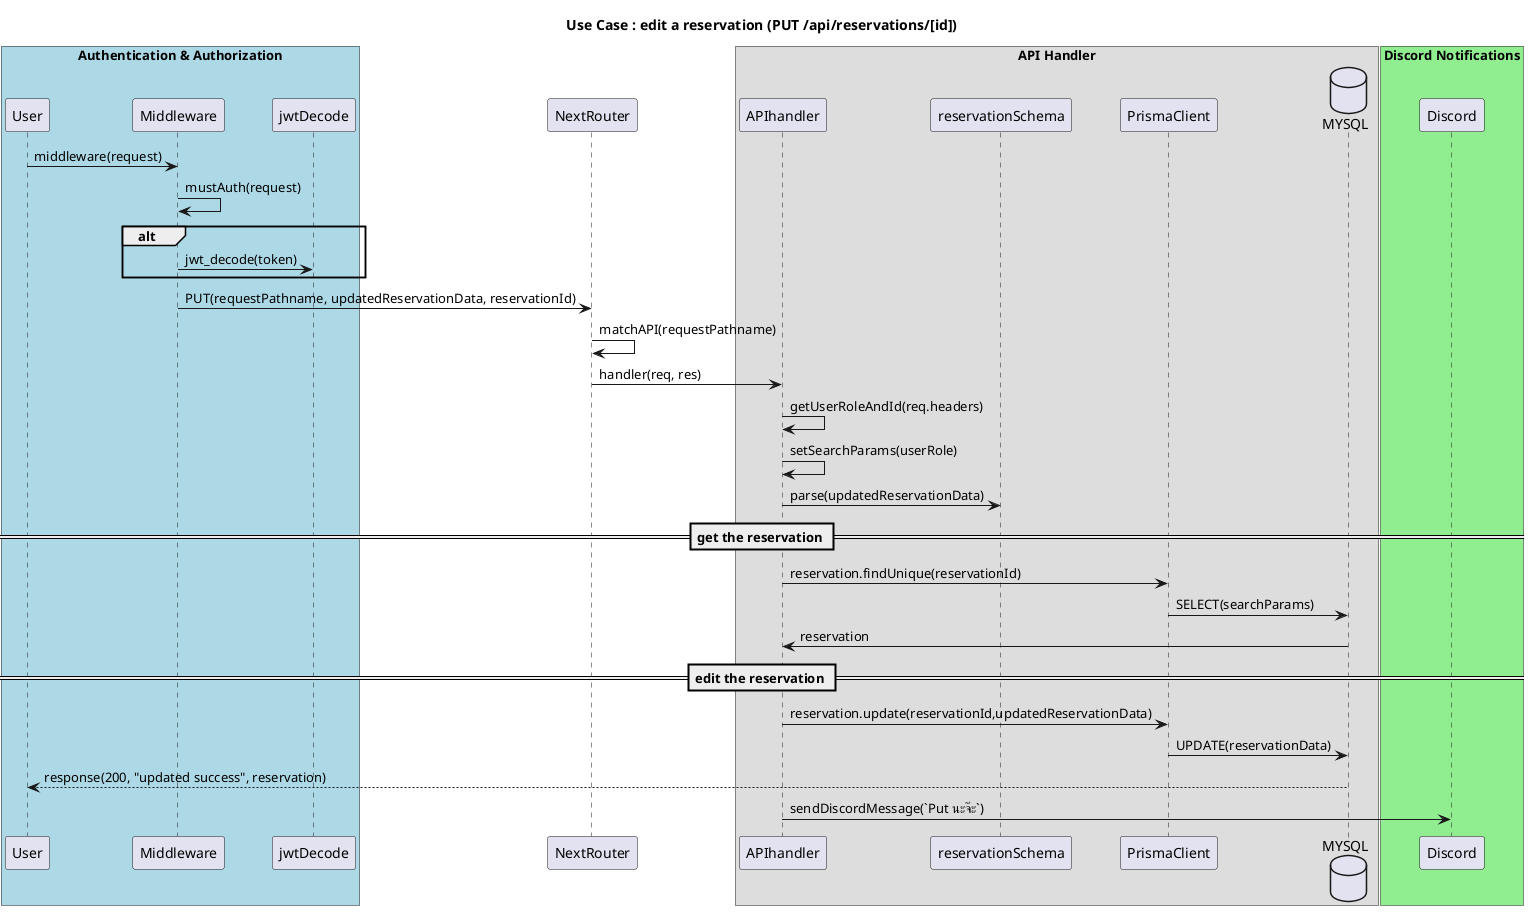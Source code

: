 @startuml
title Use Case : edit a reservation (PUT /api/reservations/[id])

box "Authentication & Authorization" #Lightblue
User -> Middleware : middleware(request)
Middleware -> Middleware : mustAuth(request)
alt 
Middleware -> jwtDecode : jwt_decode(token)
end alt
end box

Middleware -> NextRouter : PUT(requestPathname, updatedReservationData, reservationId)
NextRouter -> NextRouter : matchAPI(requestPathname)

box "API Handler"
NextRouter -> APIhandler : handler(req, res)
APIhandler -> APIhandler : getUserRoleAndId(req.headers)
APIhandler -> APIhandler : setSearchParams(userRole)
APIhandler -> reservationSchema : parse(updatedReservationData)

== get the reservation ==
APIhandler -> PrismaClient : reservation.findUnique(reservationId)
database MYSQL
PrismaClient -> MYSQL : SELECT(searchParams)
MYSQL -> APIhandler : reservation

== edit the reservation ==
APIhandler -> PrismaClient : reservation.update(reservationId,updatedReservationData)
PrismaClient -> MYSQL : UPDATE(reservationData)
MYSQL --> User : response(200, "updated success", reservation)
end box

box "Discord Notifications" #LightGreen
APIhandler -> Discord : sendDiscordMessage(`Put นะจ๊ะ`)
end box

@enduml